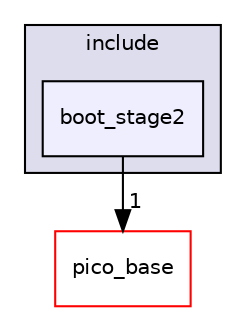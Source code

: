 digraph "boot_stage2/include/boot_stage2" {
  compound=true
  node [ fontsize="10", fontname="Helvetica"];
  edge [ labelfontsize="10", labelfontname="Helvetica"];
  subgraph clusterdir_fad29f346887ca364acecfa86a05b657 {
    graph [ bgcolor="#ddddee", pencolor="black", label="include" fontname="Helvetica", fontsize="10", URL="dir_fad29f346887ca364acecfa86a05b657.html"]
  dir_1316766fbb43261cd62192a5eefe484e [shape=box, label="boot_stage2", style="filled", fillcolor="#eeeeff", pencolor="black", URL="dir_1316766fbb43261cd62192a5eefe484e.html"];
  }
  dir_ee4ba4c32933fd9d1c9bce216e67756d [shape=box label="pico_base" fillcolor="white" style="filled" color="red" URL="dir_ee4ba4c32933fd9d1c9bce216e67756d.html"];
  dir_1316766fbb43261cd62192a5eefe484e->dir_ee4ba4c32933fd9d1c9bce216e67756d [headlabel="1", labeldistance=1.5 headhref="dir_000012_000007.html"];
}

